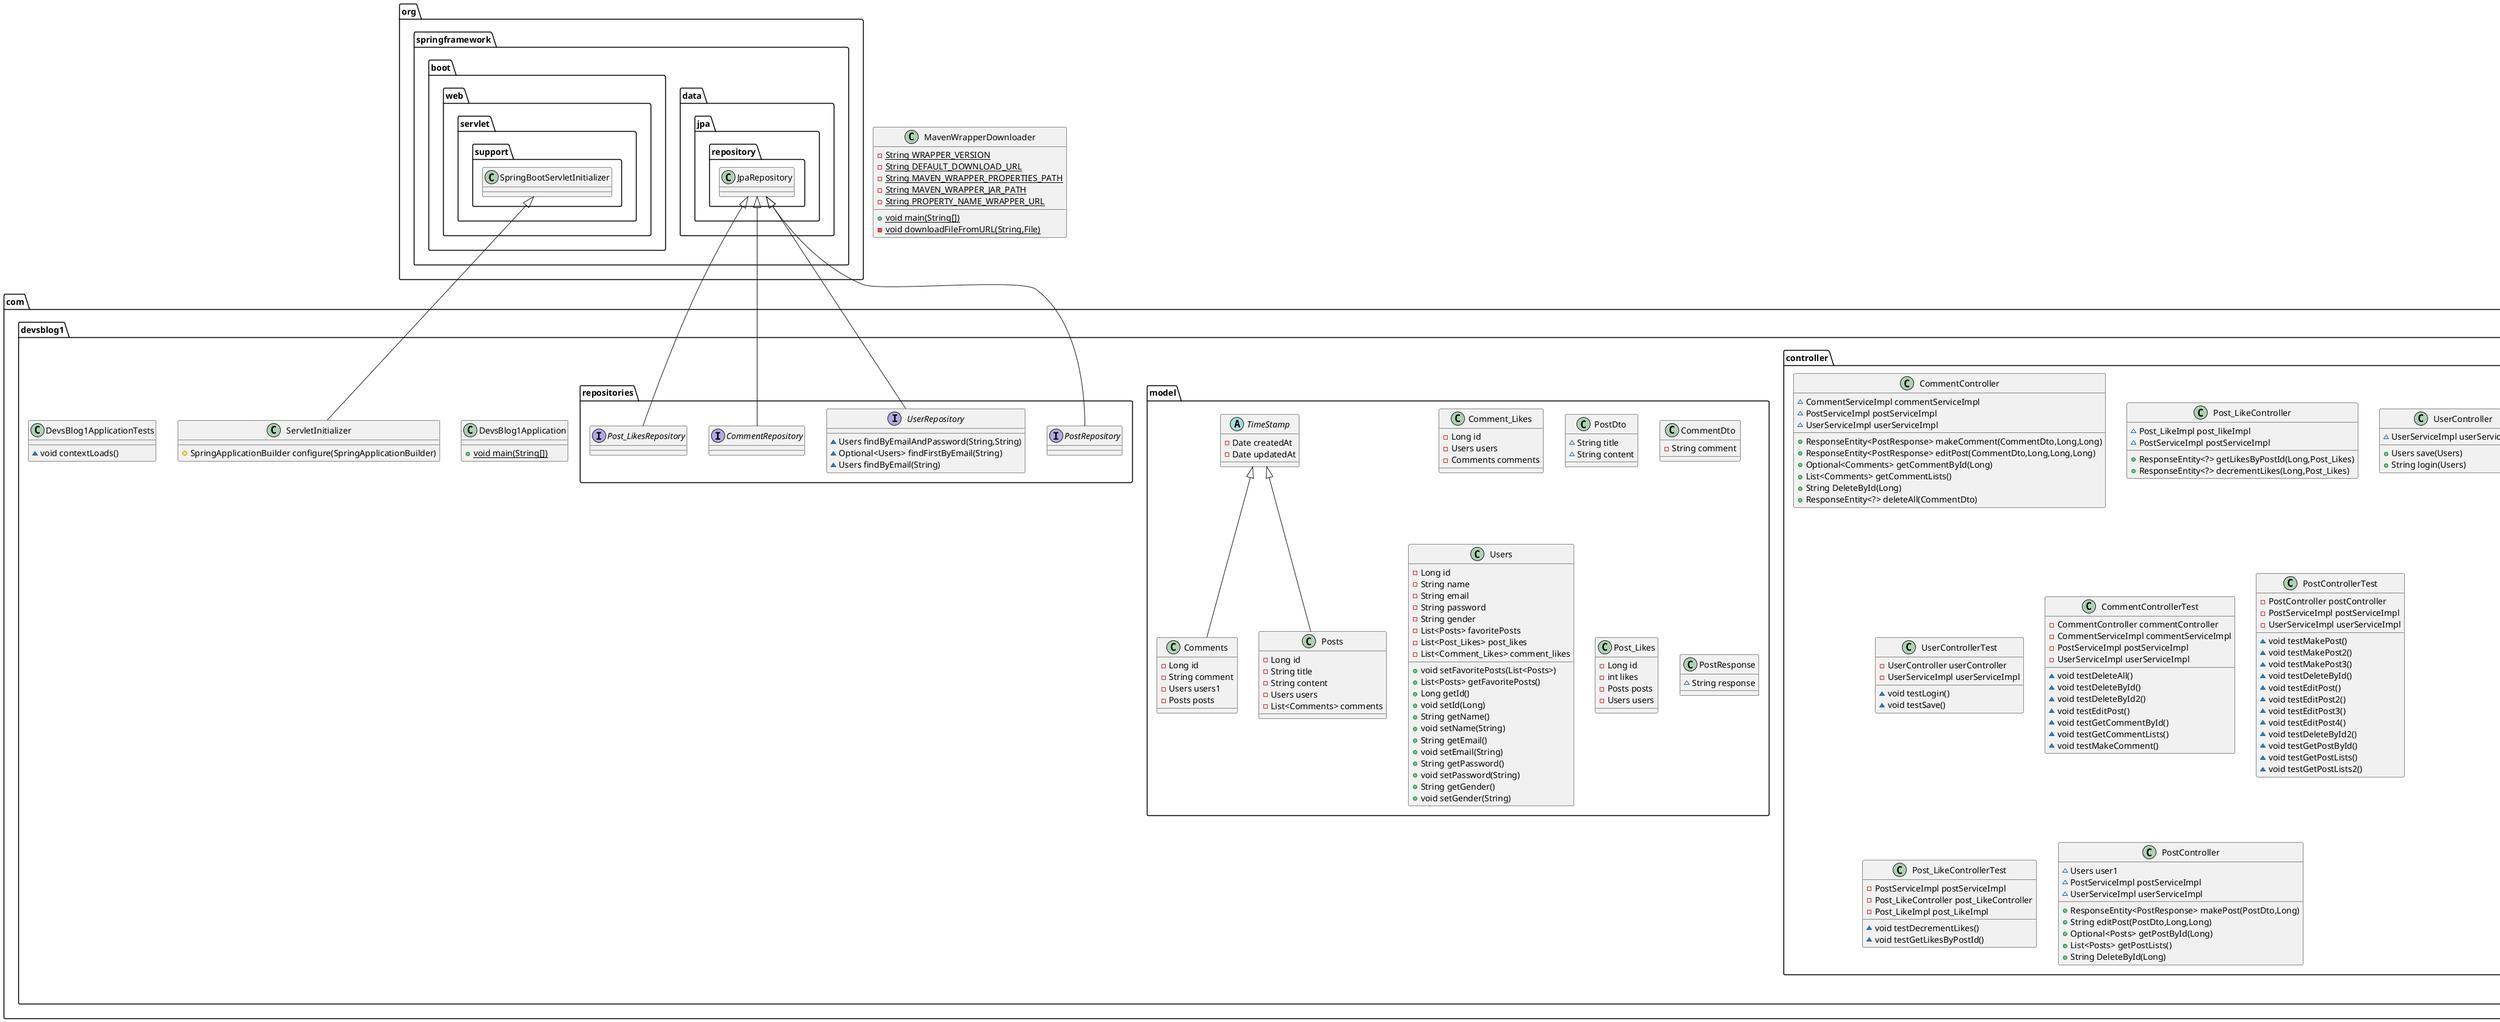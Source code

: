 @startuml
class com.devsblog1.services.serviceImplementation.UserServiceImplTest {
- UserRepository userRepository
- UserServiceImpl userServiceImpl
~ void testConstructor()
~ void testFindById()
~ void testSaveUser()
~ void testAuthenticate()
}
interface com.devsblog1.services.UserService {
~ List<Users> findAllUsers()
~ Optional<Users> findById(Long)
~ Users saveUser(Users)
~ Users authenticate(String,String)
}
class com.devsblog1.services.serviceImplementation.UserServiceImpl {
- UserRepository userRepository
+ List<Users> findAllUsers()
+ Optional<Users> findById(Long)
+ Users saveUser(Users)
+ Users authenticate(String,String)
}
class com.devsblog1.DevsBlog1Application {
+ {static} void main(String[])
}
class com.devsblog1.controller.CommentController {
~ CommentServiceImpl commentServiceImpl
~ PostServiceImpl postServiceImpl
~ UserServiceImpl userServiceImpl
+ ResponseEntity<PostResponse> makeComment(CommentDto,Long,Long)
+ ResponseEntity<PostResponse> editPost(CommentDto,Long,Long,Long)
+ Optional<Comments> getCommentById(Long)
+ List<Comments> getCommentLists()
+ String DeleteById(Long)
+ ResponseEntity<?> deleteAll(CommentDto)
}
class com.devsblog1.controller.Post_LikeController {
~ Post_LikeImpl post_likeImpl
~ PostServiceImpl postServiceImpl
+ ResponseEntity<?> getLikesByPostId(Long,Post_Likes)
+ ResponseEntity<?> decrementLikes(Long,Post_Likes)
}
class com.devsblog1.model.Comment_Likes {
- Long id
- Users users
- Comments comments
}
interface com.devsblog1.services.PostService {
~ Optional<Posts> findById(Long)
~ boolean editPost(Users,Long,String,String)
~ void makePost(Long,PostDto)
~ List<Posts> findAllPosts()
~ void deletePostById(Long)
}
interface com.devsblog1.repositories.PostRepository {
}
interface com.devsblog1.repositories.UserRepository {
~ Users findByEmailAndPassword(String,String)
~ Optional<Users> findFirstByEmail(String)
~ Users findByEmail(String)
}
class com.devsblog1.services.serviceImplementation.CommentServiceImplTest {
- CommentRepository commentRepository
- CommentServiceImpl commentServiceImpl
- PostRepository postRepository
- UserRepository userRepository
~ void testFindById()
~ void testCreateComment()
~ void testCreateComment2()
~ void testCreateComment3()
~ void testEditComment()
~ void testFindAllComments()
~ void testDeleteCommentById()
~ void testDeleteAll()
}
class com.devsblog1.services.serviceImplementation.Post_LikeImpl {
~ Post_LikesRepository post_likes_repository
+ void create(Post_Likes)
+ void deleteById(Long)
}
class com.devsblog1.ServletInitializer {
# SpringApplicationBuilder configure(SpringApplicationBuilder)
}
class com.devsblog1.model.PostDto {
~ String title
~ String content
}
class com.devsblog1.model.CommentDto {
- String comment
}
interface com.devsblog1.services.Post_likeService {
~ void create(Post_Likes)
}
class com.devsblog1.model.Users {
- Long id
- String name
- String email
- String password
- String gender
- List<Posts> favoritePosts
- List<Post_Likes> post_likes
- List<Comment_Likes> comment_likes
+ void setFavoritePosts(List<Posts>)
+ List<Posts> getFavoritePosts()
+ Long getId()
+ void setId(Long)
+ String getName()
+ void setName(String)
+ String getEmail()
+ void setEmail(String)
+ String getPassword()
+ void setPassword(String)
+ String getGender()
+ void setGender(String)
}
class com.devsblog1.controller.UserController {
~ UserServiceImpl userServiceimpl
+ Users save(Users)
+ String login(Users)
}
class com.devsblog1.services.serviceImplementation.CommentServiceImpl {
~ CommentRepository commentRepository
~ PostRepository postRepository
~ UserRepository userRepository
+ Optional<Comments> findById(Long)
+ void createComment(Long,Long,CommentDto)
+ void editComment(CommentDto,Long,Long,Users)
+ List<Comments> findAllComments()
+ void deleteCommentById(Long)
+ void deleteAll(CommentDto)
}
class com.devsblog1.controller.UserControllerTest {
- UserController userController
- UserServiceImpl userServiceImpl
~ void testLogin()
~ void testSave()
}
class com.devsblog1.services.serviceImplementation.PostServiceImplTest {
- PostRepository postRepository
- PostServiceImpl postServiceImpl
- UserRepository userRepository
~ void testEditPost()
~ void testMakePost()
~ void testFindAllPosts()
~ void testDeletePostById()
~ void testFindById()
}
interface com.devsblog1.repositories.CommentRepository {
}
class com.devsblog1.controller.CommentControllerTest {
- CommentController commentController
- CommentServiceImpl commentServiceImpl
- PostServiceImpl postServiceImpl
- UserServiceImpl userServiceImpl
~ void testDeleteAll()
~ void testDeleteById()
~ void testDeleteById2()
~ void testEditPost()
~ void testGetCommentById()
~ void testGetCommentLists()
~ void testMakeComment()
}
class com.devsblog1.services.serviceImplementation.PostServiceImpl {
~ PostRepository postRepository
~ UserRepository userRepository
+ boolean editPost(Users,Long,String,String)
+ void makePost(Long,PostDto)
+ List<Posts> findAllPosts()
+ void deletePostById(Long)
+ Optional<Posts> findById(Long)
}
class com.devsblog1.DevsBlog1ApplicationTests {
~ void contextLoads()
}
class com.devsblog1.model.Comments {
- Long id
- String comment
- Users users1
- Posts posts
}
class com.devsblog1.model.Post_Likes {
- Long id
- int likes
- Posts posts
- Users users
}
class com.devsblog1.services.serviceImplementation.Post_LikeImplTest {
- Post_LikeImpl post_LikeImpl
- Post_LikesRepository post_LikesRepository
~ void testCreate()
~ void testDeleteById()
}
class com.devsblog1.model.Posts {
- Long id
- String title
- String content
- Users users
- List<Comments> comments
}
class MavenWrapperDownloader {
- {static} String WRAPPER_VERSION
- {static} String DEFAULT_DOWNLOAD_URL
- {static} String MAVEN_WRAPPER_PROPERTIES_PATH
- {static} String MAVEN_WRAPPER_JAR_PATH
- {static} String PROPERTY_NAME_WRAPPER_URL
+ {static} void main(String[])
- {static} void downloadFileFromURL(String,File)
}
interface com.devsblog1.services.CommentService {
~ Optional<Comments> findById(Long)
~ void createComment(Long,Long,CommentDto)
~ void editComment(CommentDto,Long,Long,Users)
~ List<Comments> findAllComments()
~ void deleteCommentById(Long)
~ void deleteAll(CommentDto)
}
class com.devsblog1.model.PostResponse {
~ String response
}
class com.devsblog1.controller.PostControllerTest {
- PostController postController
- PostServiceImpl postServiceImpl
- UserServiceImpl userServiceImpl
~ void testMakePost()
~ void testMakePost2()
~ void testMakePost3()
~ void testDeleteById()
~ void testEditPost()
~ void testEditPost2()
~ void testEditPost3()
~ void testEditPost4()
~ void testDeleteById2()
~ void testGetPostById()
~ void testGetPostLists()
~ void testGetPostLists2()
}
class com.devsblog1.controller.Post_LikeControllerTest {
- PostServiceImpl postServiceImpl
- Post_LikeController post_LikeController
- Post_LikeImpl post_LikeImpl
~ void testDecrementLikes()
~ void testGetLikesByPostId()
}
interface com.devsblog1.repositories.Post_LikesRepository {
}
class com.devsblog1.controller.PostController {
~ Users user1
~ PostServiceImpl postServiceImpl
~ UserServiceImpl userServiceImpl
+ ResponseEntity<PostResponse> makePost(PostDto,Long)
+ String editPost(PostDto,Long,Long)
+ Optional<Posts> getPostById(Long)
+ List<Posts> getPostLists()
+ String DeleteById(Long)
}
abstract class com.devsblog1.model.TimeStamp {
- Date createdAt
- Date updatedAt
}


com.devsblog1.services.UserService <|.. com.devsblog1.services.serviceImplementation.UserServiceImpl
org.springframework.data.jpa.repository.JpaRepository <|-- com.devsblog1.repositories.PostRepository
org.springframework.data.jpa.repository.JpaRepository <|-- com.devsblog1.repositories.UserRepository
com.devsblog1.services.Post_likeService <|.. com.devsblog1.services.serviceImplementation.Post_LikeImpl
org.springframework.boot.web.servlet.support.SpringBootServletInitializer <|-- com.devsblog1.ServletInitializer
com.devsblog1.services.CommentService <|.. com.devsblog1.services.serviceImplementation.CommentServiceImpl
org.springframework.data.jpa.repository.JpaRepository <|-- com.devsblog1.repositories.CommentRepository
com.devsblog1.services.PostService <|.. com.devsblog1.services.serviceImplementation.PostServiceImpl
com.devsblog1.model.TimeStamp <|-- com.devsblog1.model.Comments
com.devsblog1.model.TimeStamp <|-- com.devsblog1.model.Posts
org.springframework.data.jpa.repository.JpaRepository <|-- com.devsblog1.repositories.Post_LikesRepository
@enduml